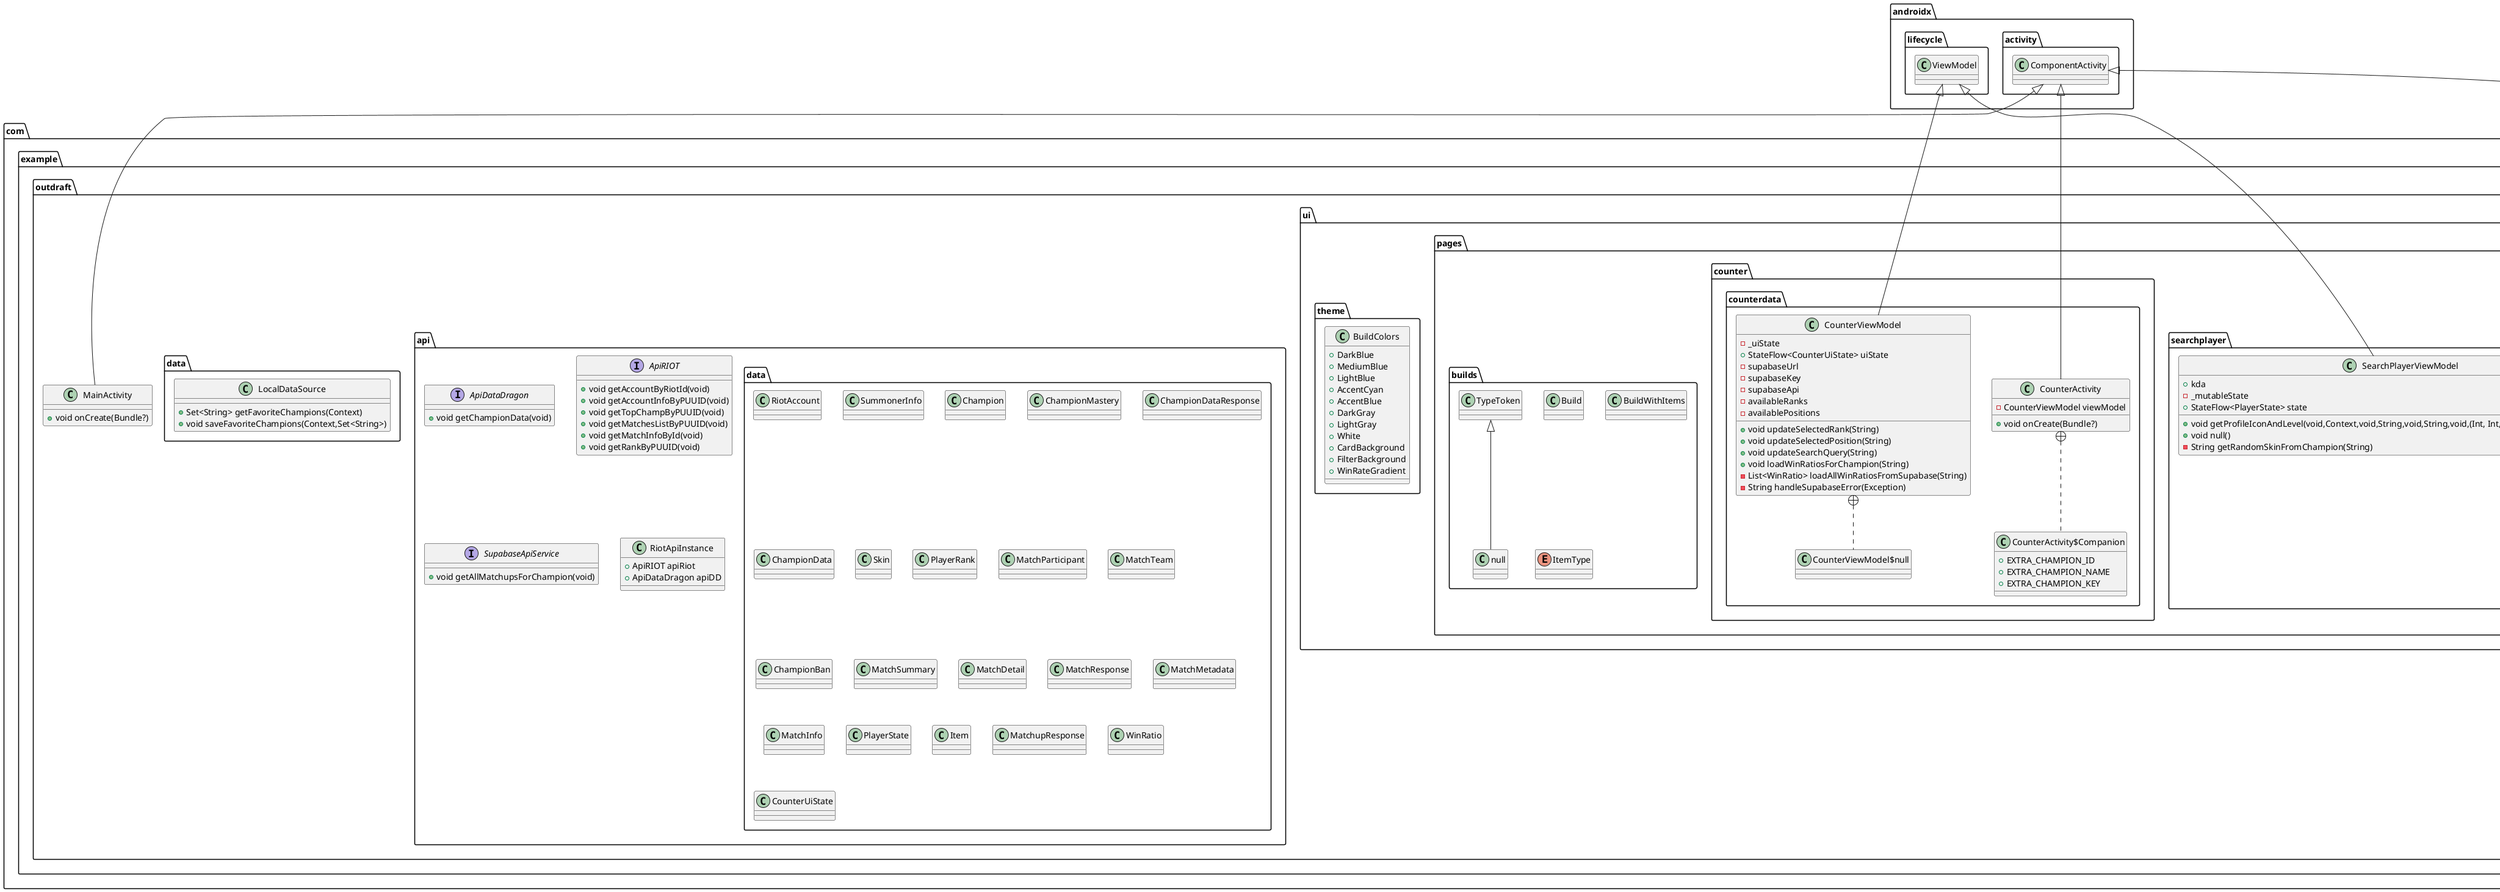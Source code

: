 @startuml
class com.example.outdraft.domain.MainRepository {
+ Set<String> getFavoriteChampions(Context)
+ Set<String> addFavoriteChampion(Context,String)
+ Set<String> removeFavoriteChampion(Context,String)
}

class com.example.outdraft.ui.pages.searchplayer.playerdata.PlayerViewModelFactory {
}
interface com.example.outdraft.api.ApiDataDragon {
+ void getChampionData(void)
}

interface com.example.outdraft.api.ApiRIOT {
+ void getAccountByRiotId(void)
+ void getAccountInfoByPUUID(void)
+ void getTopChampByPUUID(void)
+ void getMatchesListByPUUID(void)
+ void getMatchInfoById(void)
+ void getRankByPUUID(void)
}

class com.example.outdraft.ui.theme.BuildColors {
+  DarkBlue
+  MediumBlue
+  LightBlue
+  AccentCyan
+  AccentBlue
+  DarkGray
+  LightGray
+  White
+  CardBackground
+  FilterBackground
+  WinRateGradient
}

class com.example.outdraft.ui.pages.searchplayer.playerdata.PlayerActivity$Companion {
+ void start(Activity,Int,Int,String,String,String)
}

class com.example.outdraft.ui.pages.searchplayer.playerdata.PlayerActivity {
+ void onCreate(Bundle?)
}

interface com.example.outdraft.api.SupabaseApiService {
+ void getAllMatchupsForChampion(void)
}

class com.example.outdraft.MainActivity {
+ void onCreate(Bundle?)
}

class com.example.outdraft.ui.pages.searchplayer.playerdata.PlayerViewModel {
}
class com.example.outdraft.ui.pages.searchplayer.SearchPlayerViewModel {
+  kda
-  _mutableState
+ StateFlow<PlayerState> state
+ void getProfileIconAndLevel(void,Context,void,String,void,String,void,(Int, Int, String, String, String) -> Unit)
+ void null()
- String getRandomSkinFromChampion(String)
}


class com.example.outdraft.ui.pages.counter.counterdata.CounterActivity$Companion {
+  EXTRA_CHAMPION_ID
+  EXTRA_CHAMPION_NAME
+  EXTRA_CHAMPION_KEY
}

class com.example.outdraft.ui.pages.counter.counterdata.CounterActivity {
- CounterViewModel viewModel
+ void onCreate(Bundle?)
}


class com.example.outdraft.data.LocalDataSource {
+ Set<String> getFavoriteChampions(Context)
+ void saveFavoriteChampions(Context,Set<String>)
}

class com.example.outdraft.api.RiotApiInstance {
+ ApiRIOT apiRiot
+ ApiDataDragon apiDD
}

class com.example.outdraft.ui.pages.builds.Build {
}
class com.example.outdraft.ui.pages.builds.BuildWithItems {
}
enum com.example.outdraft.ui.pages.builds.ItemType {
}
class com.example.outdraft.ui.pages.builds.null {
}
class com.example.outdraft.ui.pages.counter.counterdata.CounterViewModel$null {
}
class com.example.outdraft.ui.pages.counter.counterdata.CounterViewModel {
-  _uiState
+ StateFlow<CounterUiState> uiState
-  supabaseUrl
-  supabaseKey
-  supabaseApi
-  availableRanks
-  availablePositions
+ void updateSelectedRank(String)
+ void updateSelectedPosition(String)
+ void updateSearchQuery(String)
+ void loadWinRatiosForChampion(String)
- List<WinRatio> loadAllWinRatiosFromSupabase(String)
- String handleSupabaseError(Exception)
}


class com.example.outdraft.api.data.RiotAccount {
}
class com.example.outdraft.api.data.SummonerInfo {
}
class com.example.outdraft.api.data.Champion {
}
class com.example.outdraft.api.data.ChampionMastery {
}
class com.example.outdraft.api.data.ChampionDataResponse {
}
class com.example.outdraft.api.data.ChampionData {
}
class com.example.outdraft.api.data.Skin {
}
class com.example.outdraft.api.data.PlayerRank {
}
class com.example.outdraft.api.data.MatchParticipant {
}
class com.example.outdraft.api.data.MatchTeam {
}
class com.example.outdraft.api.data.ChampionBan {
}
class com.example.outdraft.api.data.MatchSummary {
}
class com.example.outdraft.api.data.MatchDetail {
}
class com.example.outdraft.api.data.MatchResponse {
}
class com.example.outdraft.api.data.MatchMetadata {
}
class com.example.outdraft.api.data.MatchInfo {
}
class com.example.outdraft.api.data.PlayerState {
}
class com.example.outdraft.api.data.Item {
}
class com.example.outdraft.api.data.MatchupResponse {
}
class com.example.outdraft.api.data.WinRatio {
}
class com.example.outdraft.api.data.CounterUiState {
}


com.example.outdraft.ui.pages.searchplayer.playerdata.PlayerActivity +.. com.example.outdraft.ui.pages.searchplayer.playerdata.PlayerActivity$Companion
androidx.activity.ComponentActivity <|-- com.example.outdraft.ui.pages.searchplayer.playerdata.PlayerActivity
androidx.activity.ComponentActivity <|-- com.example.outdraft.MainActivity
androidx.lifecycle.ViewModel <|-- com.example.outdraft.ui.pages.searchplayer.SearchPlayerViewModel
com.example.outdraft.ui.pages.counter.counterdata.CounterActivity +.. com.example.outdraft.ui.pages.counter.counterdata.CounterActivity$Companion
androidx.activity.ComponentActivity <|-- com.example.outdraft.ui.pages.counter.counterdata.CounterActivity
com.example.outdraft.ui.pages.builds.TypeToken <|-- com.example.outdraft.ui.pages.builds.null
com.example.outdraft.ui.pages.counter.counterdata.CounterViewModel +.. com.example.outdraft.ui.pages.counter.counterdata.CounterViewModel$null
androidx.lifecycle.ViewModel <|-- com.example.outdraft.ui.pages.counter.counterdata.CounterViewModel
@enduml